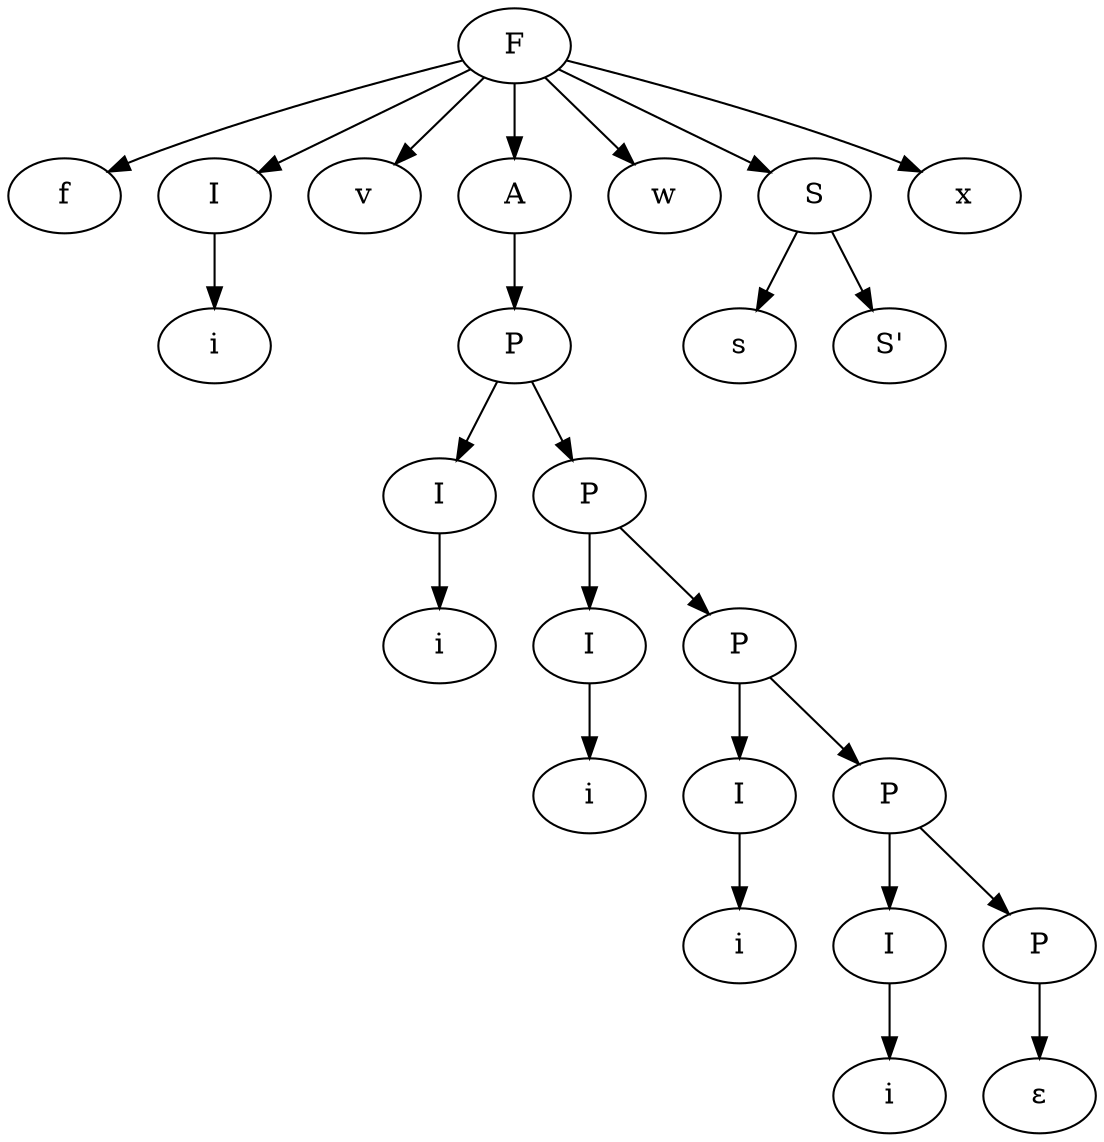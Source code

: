 //Parse tree for LL(1)
//Parsing of f i v i i i i w s s s x 

digraph "Parse tree" {
   shape=circle;
 F->f_1
 F->I_1
 F->v_1
 F->A_1
 F->w_1
 F->S_1
 F->x_1
 
 I_1->i_1
 I_2->i_2
 I_3->i_3
 I_4->i_4
 I_5->i_5
 A_1->P_1
 
 P_1->I_2
 P_1->P_2
 
 P_2->I_3
 P_2->P_3

 P_3->I_4
 P_3->P_4

 P_4->I_5
 P_4->P_5

 P_5->epsilon_1
 
 S_1->s_1
 S_1->Sm_1
 
 f_1[label="f"]
 I_1[label="I"]
 v_1[label="v"]
 A_1[label="A"]
 w_1[label="w"]
 S_1[label="S"]
 x_1[label="x"]
 
 i_1[label="i"]
 i_2[label="i"]
 i_3[label="i"]
 i_4[label="i"]
 i_5[label="i"]
 P_1[label="P"]
 P_2[label="P"]
 I_2[label="I"]
 P_3[label="P"]
 I_3[label="I"]
 P_4[label="P"]
 I_4[label="I"]
 P_5[label="P"]
 I_5[label="I"]
 epsilon_1[label=<&#949;>]
 
 Sm_1[label="S'"]
 s_1[label="s"]
}